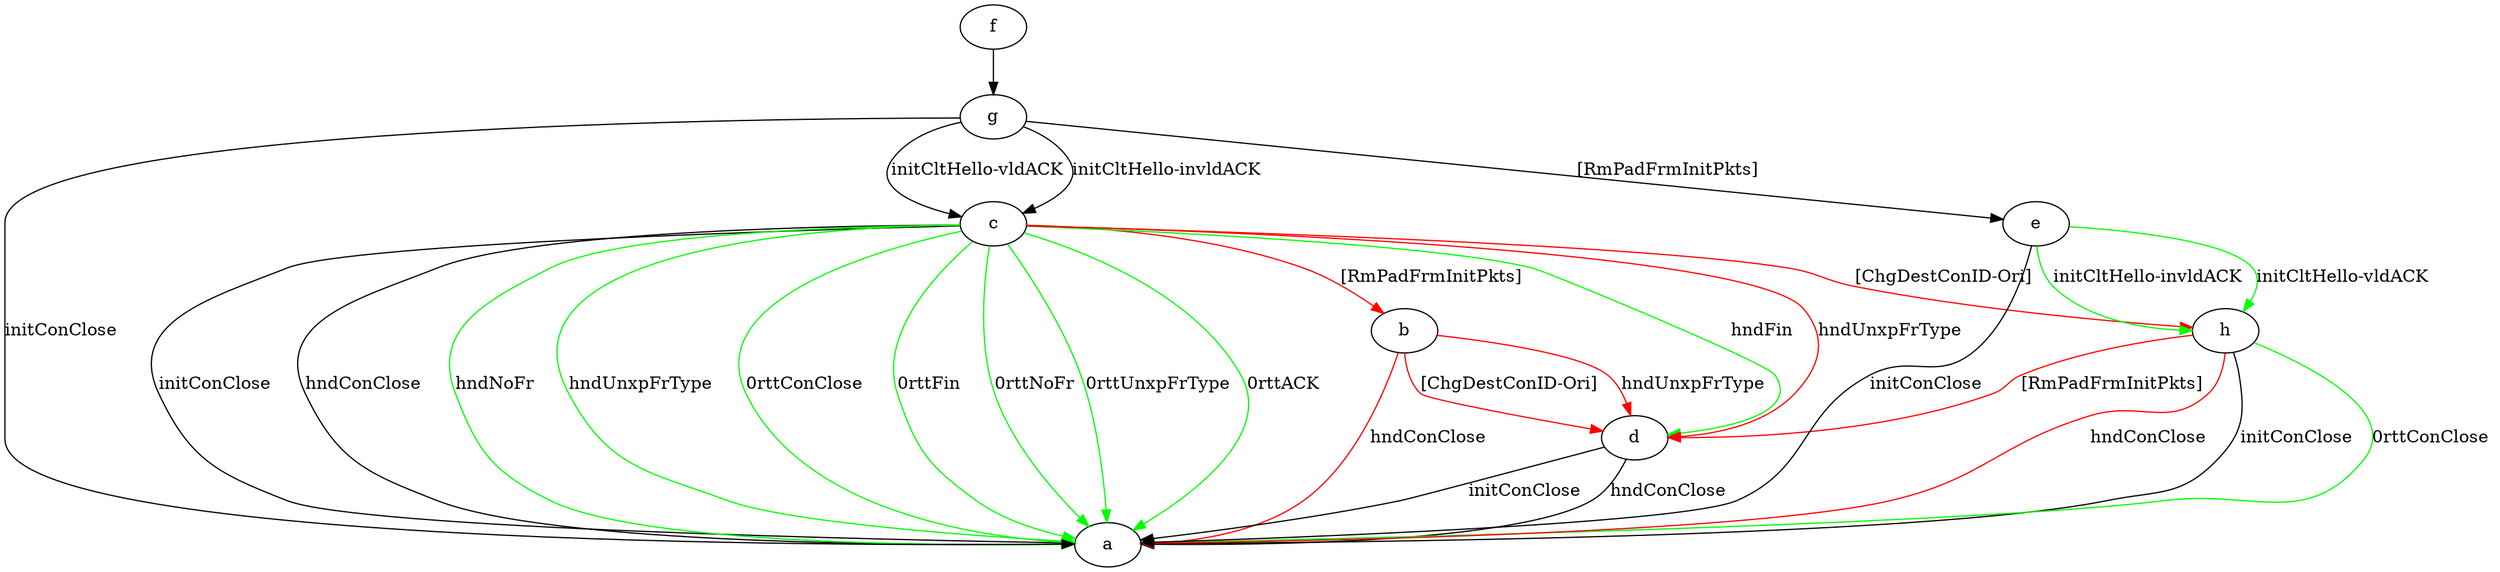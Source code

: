 digraph "" {
	b -> a	[key=0,
		color=red,
		label="hndConClose "];
	b -> d	[key=0,
		color=red,
		label="hndUnxpFrType "];
	b -> d	[key=1,
		color=red,
		label="[ChgDestConID-Ori] "];
	c -> a	[key=0,
		label="initConClose "];
	c -> a	[key=1,
		label="hndConClose "];
	c -> a	[key=2,
		color=green,
		label="hndNoFr "];
	c -> a	[key=3,
		color=green,
		label="hndUnxpFrType "];
	c -> a	[key=4,
		color=green,
		label="0rttConClose "];
	c -> a	[key=5,
		color=green,
		label="0rttFin "];
	c -> a	[key=6,
		color=green,
		label="0rttNoFr "];
	c -> a	[key=7,
		color=green,
		label="0rttUnxpFrType "];
	c -> a	[key=8,
		color=green,
		label="0rttACK "];
	c -> b	[key=0,
		color=red,
		label="[RmPadFrmInitPkts] "];
	c -> d	[key=0,
		color=green,
		label="hndFin "];
	c -> d	[key=1,
		color=red,
		label="hndUnxpFrType "];
	c -> h	[key=0,
		color=red,
		label="[ChgDestConID-Ori] "];
	d -> a	[key=0,
		label="initConClose "];
	d -> a	[key=1,
		label="hndConClose "];
	e -> a	[key=0,
		label="initConClose "];
	e -> h	[key=0,
		color=green,
		label="initCltHello-vldACK "];
	e -> h	[key=1,
		color=green,
		label="initCltHello-invldACK "];
	f -> g	[key=0];
	g -> a	[key=0,
		label="initConClose "];
	g -> c	[key=0,
		label="initCltHello-vldACK "];
	g -> c	[key=1,
		label="initCltHello-invldACK "];
	g -> e	[key=0,
		label="[RmPadFrmInitPkts] "];
	h -> a	[key=0,
		label="initConClose "];
	h -> a	[key=1,
		color=green,
		label="0rttConClose "];
	h -> a	[key=2,
		color=red,
		label="hndConClose "];
	h -> d	[key=0,
		color=red,
		label="[RmPadFrmInitPkts] "];
}
